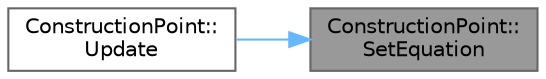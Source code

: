 digraph "ConstructionPoint::SetEquation"
{
 // LATEX_PDF_SIZE
  bgcolor="transparent";
  edge [fontname=Helvetica,fontsize=10,labelfontname=Helvetica,labelfontsize=10];
  node [fontname=Helvetica,fontsize=10,shape=box,height=0.2,width=0.9];
  rankdir="RL";
  Node1 [label="ConstructionPoint::\lSetEquation",height=0.2,width=0.4,color="gray40", fillcolor="grey60", style="filled", fontcolor="black",tooltip="Set equation of point."];
  Node1 -> Node2 [dir="back",color="steelblue1",style="solid"];
  Node2 [label="ConstructionPoint::\lUpdate",height=0.2,width=0.4,color="grey40", fillcolor="white", style="filled",URL="$class_construction_point.html#a33ad8fe12e9cc94bd3672de54479c41e",tooltip="Update the object because sth was moved."];
}
